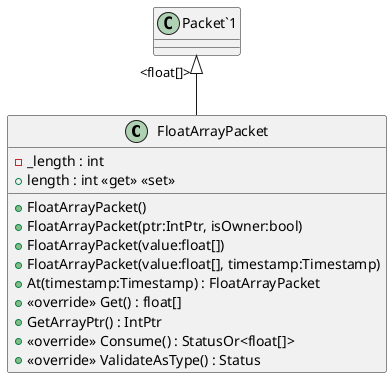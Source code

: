 @startuml
class FloatArrayPacket {
    - _length : int
    + length : int <<get>> <<set>>
    + FloatArrayPacket()
    + FloatArrayPacket(ptr:IntPtr, isOwner:bool)
    + FloatArrayPacket(value:float[])
    + FloatArrayPacket(value:float[], timestamp:Timestamp)
    + At(timestamp:Timestamp) : FloatArrayPacket
    + <<override>> Get() : float[]
    + GetArrayPtr() : IntPtr
    + <<override>> Consume() : StatusOr<float[]>
    + <<override>> ValidateAsType() : Status
}
"Packet`1" "<float[]>" <|-- FloatArrayPacket
@enduml
